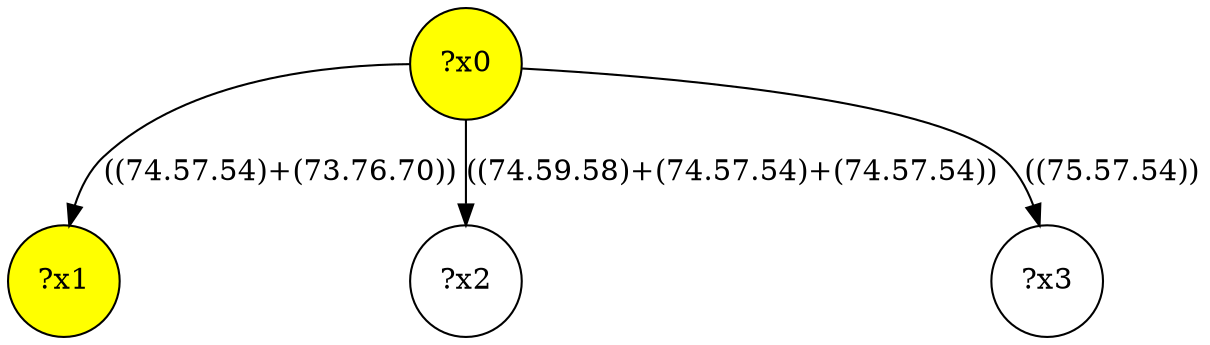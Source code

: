 digraph g {
	x0 [fillcolor="yellow", style="filled," shape=circle, label="?x0"];
	x1 [fillcolor="yellow", style="filled," shape=circle, label="?x1"];
	x0 -> x1 [label="((74.57.54)+(73.76.70))"];
	x2 [shape=circle, label="?x2"];
	x0 -> x2 [label="((74.59.58)+(74.57.54)+(74.57.54))"];
	x3 [shape=circle, label="?x3"];
	x0 -> x3 [label="((75.57.54))"];
}
